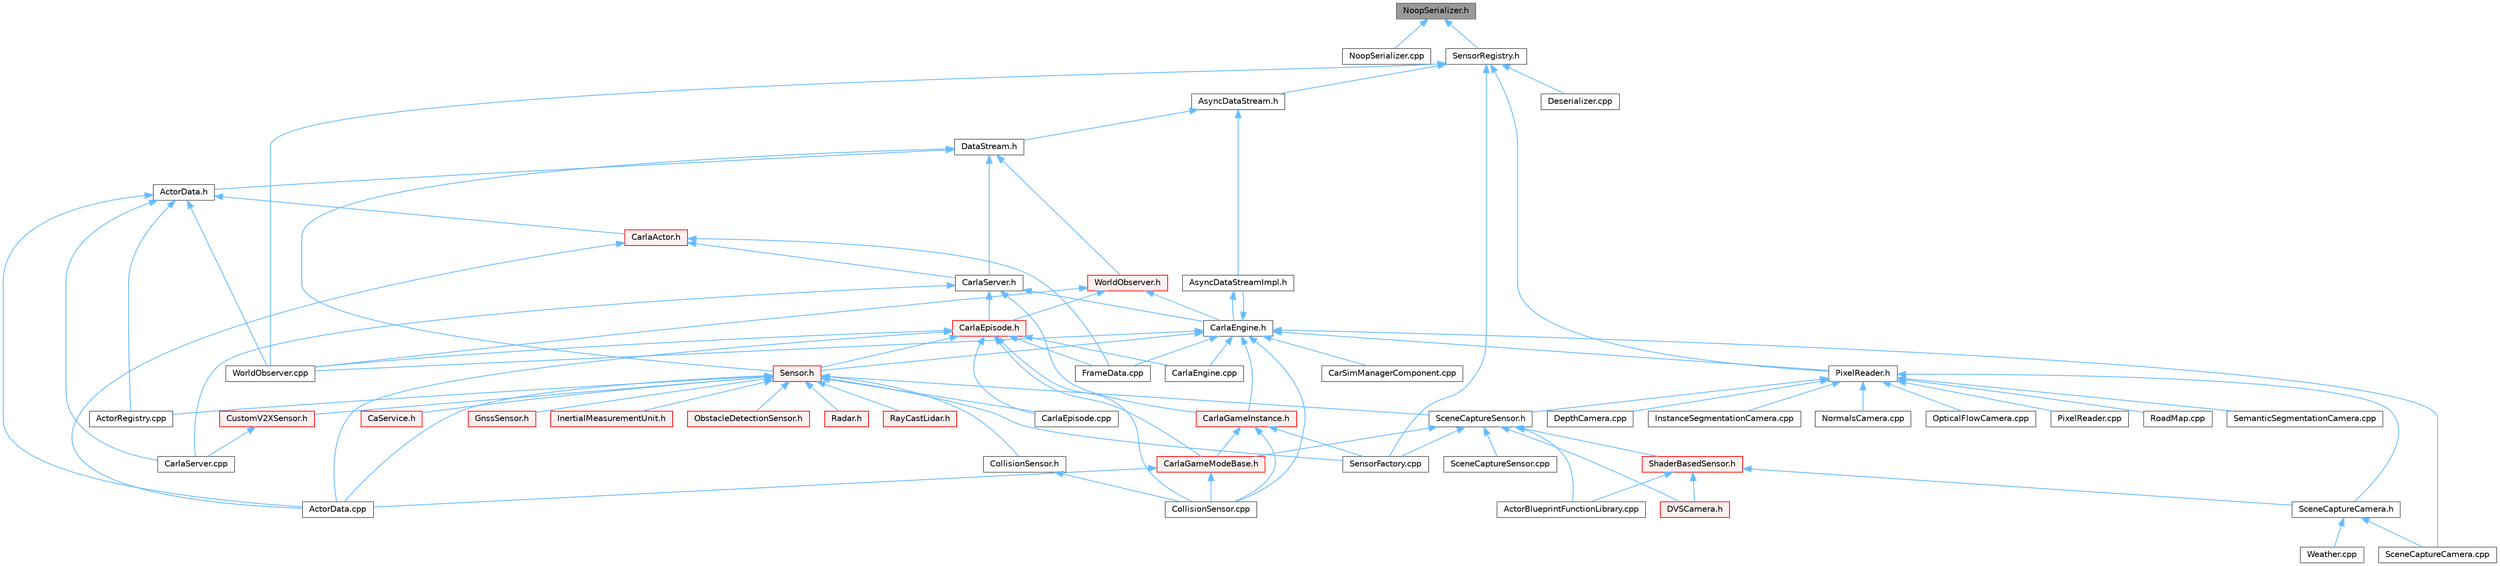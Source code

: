 digraph "NoopSerializer.h"
{
 // INTERACTIVE_SVG=YES
 // LATEX_PDF_SIZE
  bgcolor="transparent";
  edge [fontname=Helvetica,fontsize=10,labelfontname=Helvetica,labelfontsize=10];
  node [fontname=Helvetica,fontsize=10,shape=box,height=0.2,width=0.4];
  Node1 [id="Node000001",label="NoopSerializer.h",height=0.2,width=0.4,color="gray40", fillcolor="grey60", style="filled", fontcolor="black",tooltip=" "];
  Node1 -> Node2 [id="edge1_Node000001_Node000002",dir="back",color="steelblue1",style="solid",tooltip=" "];
  Node2 [id="Node000002",label="NoopSerializer.cpp",height=0.2,width=0.4,color="grey40", fillcolor="white", style="filled",URL="$db/d86/NoopSerializer_8cpp.html",tooltip=" "];
  Node1 -> Node3 [id="edge2_Node000001_Node000003",dir="back",color="steelblue1",style="solid",tooltip=" "];
  Node3 [id="Node000003",label="SensorRegistry.h",height=0.2,width=0.4,color="grey40", fillcolor="white", style="filled",URL="$d4/d03/SensorRegistry_8h.html",tooltip=" "];
  Node3 -> Node4 [id="edge3_Node000003_Node000004",dir="back",color="steelblue1",style="solid",tooltip=" "];
  Node4 [id="Node000004",label="AsyncDataStream.h",height=0.2,width=0.4,color="grey40", fillcolor="white", style="filled",URL="$d9/d4d/AsyncDataStream_8h.html",tooltip=" "];
  Node4 -> Node5 [id="edge4_Node000004_Node000005",dir="back",color="steelblue1",style="solid",tooltip=" "];
  Node5 [id="Node000005",label="AsyncDataStreamImpl.h",height=0.2,width=0.4,color="grey40", fillcolor="white", style="filled",URL="$d0/d17/AsyncDataStreamImpl_8h.html",tooltip=" "];
  Node5 -> Node6 [id="edge5_Node000005_Node000006",dir="back",color="steelblue1",style="solid",tooltip=" "];
  Node6 [id="Node000006",label="CarlaEngine.h",height=0.2,width=0.4,color="grey40", fillcolor="white", style="filled",URL="$d0/d11/CarlaEngine_8h.html",tooltip=" "];
  Node6 -> Node5 [id="edge6_Node000006_Node000005",dir="back",color="steelblue1",style="solid",tooltip=" "];
  Node6 -> Node7 [id="edge7_Node000006_Node000007",dir="back",color="steelblue1",style="solid",tooltip=" "];
  Node7 [id="Node000007",label="CarSimManagerComponent.cpp",height=0.2,width=0.4,color="grey40", fillcolor="white", style="filled",URL="$d2/d56/CarSimManagerComponent_8cpp.html",tooltip=" "];
  Node6 -> Node8 [id="edge8_Node000006_Node000008",dir="back",color="steelblue1",style="solid",tooltip=" "];
  Node8 [id="Node000008",label="CarlaEngine.cpp",height=0.2,width=0.4,color="grey40", fillcolor="white", style="filled",URL="$d6/da1/CarlaEngine_8cpp.html",tooltip=" "];
  Node6 -> Node9 [id="edge9_Node000006_Node000009",dir="back",color="steelblue1",style="solid",tooltip=" "];
  Node9 [id="Node000009",label="CarlaGameInstance.h",height=0.2,width=0.4,color="red", fillcolor="#FFF0F0", style="filled",URL="$d2/dba/CarlaGameInstance_8h.html",tooltip=" "];
  Node9 -> Node11 [id="edge10_Node000009_Node000011",dir="back",color="steelblue1",style="solid",tooltip=" "];
  Node11 [id="Node000011",label="CarlaGameModeBase.h",height=0.2,width=0.4,color="red", fillcolor="#FFF0F0", style="filled",URL="$d3/d49/CarlaGameModeBase_8h.html",tooltip=" "];
  Node11 -> Node12 [id="edge11_Node000011_Node000012",dir="back",color="steelblue1",style="solid",tooltip=" "];
  Node12 [id="Node000012",label="ActorData.cpp",height=0.2,width=0.4,color="grey40", fillcolor="white", style="filled",URL="$da/d7f/ActorData_8cpp.html",tooltip=" "];
  Node11 -> Node43 [id="edge12_Node000011_Node000043",dir="back",color="steelblue1",style="solid",tooltip=" "];
  Node43 [id="Node000043",label="CollisionSensor.cpp",height=0.2,width=0.4,color="grey40", fillcolor="white", style="filled",URL="$da/df0/CollisionSensor_8cpp.html",tooltip=" "];
  Node9 -> Node43 [id="edge13_Node000009_Node000043",dir="back",color="steelblue1",style="solid",tooltip=" "];
  Node9 -> Node33 [id="edge14_Node000009_Node000033",dir="back",color="steelblue1",style="solid",tooltip=" "];
  Node33 [id="Node000033",label="SensorFactory.cpp",height=0.2,width=0.4,color="grey40", fillcolor="white", style="filled",URL="$d0/dde/SensorFactory_8cpp.html",tooltip=" "];
  Node6 -> Node43 [id="edge15_Node000006_Node000043",dir="back",color="steelblue1",style="solid",tooltip=" "];
  Node6 -> Node25 [id="edge16_Node000006_Node000025",dir="back",color="steelblue1",style="solid",tooltip=" "];
  Node25 [id="Node000025",label="FrameData.cpp",height=0.2,width=0.4,color="grey40", fillcolor="white", style="filled",URL="$df/d8a/FrameData_8cpp.html",tooltip=" "];
  Node6 -> Node47 [id="edge17_Node000006_Node000047",dir="back",color="steelblue1",style="solid",tooltip=" "];
  Node47 [id="Node000047",label="PixelReader.h",height=0.2,width=0.4,color="grey40", fillcolor="white", style="filled",URL="$df/d2e/PixelReader_8h.html",tooltip=" "];
  Node47 -> Node48 [id="edge18_Node000047_Node000048",dir="back",color="steelblue1",style="solid",tooltip=" "];
  Node48 [id="Node000048",label="DepthCamera.cpp",height=0.2,width=0.4,color="grey40", fillcolor="white", style="filled",URL="$d7/d0e/DepthCamera_8cpp.html",tooltip=" "];
  Node47 -> Node49 [id="edge19_Node000047_Node000049",dir="back",color="steelblue1",style="solid",tooltip=" "];
  Node49 [id="Node000049",label="InstanceSegmentationCamera.cpp",height=0.2,width=0.4,color="grey40", fillcolor="white", style="filled",URL="$d6/dcd/InstanceSegmentationCamera_8cpp.html",tooltip=" "];
  Node47 -> Node50 [id="edge20_Node000047_Node000050",dir="back",color="steelblue1",style="solid",tooltip=" "];
  Node50 [id="Node000050",label="NormalsCamera.cpp",height=0.2,width=0.4,color="grey40", fillcolor="white", style="filled",URL="$d6/d81/NormalsCamera_8cpp.html",tooltip=" "];
  Node47 -> Node51 [id="edge21_Node000047_Node000051",dir="back",color="steelblue1",style="solid",tooltip=" "];
  Node51 [id="Node000051",label="OpticalFlowCamera.cpp",height=0.2,width=0.4,color="grey40", fillcolor="white", style="filled",URL="$d0/d58/OpticalFlowCamera_8cpp.html",tooltip=" "];
  Node47 -> Node52 [id="edge22_Node000047_Node000052",dir="back",color="steelblue1",style="solid",tooltip=" "];
  Node52 [id="Node000052",label="PixelReader.cpp",height=0.2,width=0.4,color="grey40", fillcolor="white", style="filled",URL="$dc/db0/PixelReader_8cpp.html",tooltip=" "];
  Node47 -> Node53 [id="edge23_Node000047_Node000053",dir="back",color="steelblue1",style="solid",tooltip=" "];
  Node53 [id="Node000053",label="RoadMap.cpp",height=0.2,width=0.4,color="grey40", fillcolor="white", style="filled",URL="$d2/de5/RoadMap_8cpp.html",tooltip=" "];
  Node47 -> Node54 [id="edge24_Node000047_Node000054",dir="back",color="steelblue1",style="solid",tooltip=" "];
  Node54 [id="Node000054",label="SceneCaptureCamera.h",height=0.2,width=0.4,color="grey40", fillcolor="white", style="filled",URL="$dc/d56/SceneCaptureCamera_8h.html",tooltip=" "];
  Node54 -> Node55 [id="edge25_Node000054_Node000055",dir="back",color="steelblue1",style="solid",tooltip=" "];
  Node55 [id="Node000055",label="SceneCaptureCamera.cpp",height=0.2,width=0.4,color="grey40", fillcolor="white", style="filled",URL="$d1/dec/SceneCaptureCamera_8cpp.html",tooltip=" "];
  Node54 -> Node56 [id="edge26_Node000054_Node000056",dir="back",color="steelblue1",style="solid",tooltip=" "];
  Node56 [id="Node000056",label="Weather.cpp",height=0.2,width=0.4,color="grey40", fillcolor="white", style="filled",URL="$d2/d0f/Weather_8cpp.html",tooltip=" "];
  Node47 -> Node57 [id="edge27_Node000047_Node000057",dir="back",color="steelblue1",style="solid",tooltip=" "];
  Node57 [id="Node000057",label="SceneCaptureSensor.h",height=0.2,width=0.4,color="grey40", fillcolor="white", style="filled",URL="$d8/d95/SceneCaptureSensor_8h.html",tooltip=" "];
  Node57 -> Node58 [id="edge28_Node000057_Node000058",dir="back",color="steelblue1",style="solid",tooltip=" "];
  Node58 [id="Node000058",label="ActorBlueprintFunctionLibrary.cpp",height=0.2,width=0.4,color="grey40", fillcolor="white", style="filled",URL="$dd/d08/ActorBlueprintFunctionLibrary_8cpp.html",tooltip=" "];
  Node57 -> Node11 [id="edge29_Node000057_Node000011",dir="back",color="steelblue1",style="solid",tooltip=" "];
  Node57 -> Node59 [id="edge30_Node000057_Node000059",dir="back",color="steelblue1",style="solid",tooltip=" "];
  Node59 [id="Node000059",label="DVSCamera.h",height=0.2,width=0.4,color="red", fillcolor="#FFF0F0", style="filled",URL="$d6/db9/DVSCamera_8h.html",tooltip=" "];
  Node57 -> Node31 [id="edge31_Node000057_Node000031",dir="back",color="steelblue1",style="solid",tooltip=" "];
  Node31 [id="Node000031",label="SceneCaptureSensor.cpp",height=0.2,width=0.4,color="grey40", fillcolor="white", style="filled",URL="$db/d2d/SceneCaptureSensor_8cpp.html",tooltip=" "];
  Node57 -> Node33 [id="edge32_Node000057_Node000033",dir="back",color="steelblue1",style="solid",tooltip=" "];
  Node57 -> Node61 [id="edge33_Node000057_Node000061",dir="back",color="steelblue1",style="solid",tooltip=" "];
  Node61 [id="Node000061",label="ShaderBasedSensor.h",height=0.2,width=0.4,color="red", fillcolor="#FFF0F0", style="filled",URL="$da/d69/ShaderBasedSensor_8h.html",tooltip=" "];
  Node61 -> Node58 [id="edge34_Node000061_Node000058",dir="back",color="steelblue1",style="solid",tooltip=" "];
  Node61 -> Node59 [id="edge35_Node000061_Node000059",dir="back",color="steelblue1",style="solid",tooltip=" "];
  Node61 -> Node54 [id="edge36_Node000061_Node000054",dir="back",color="steelblue1",style="solid",tooltip=" "];
  Node47 -> Node71 [id="edge37_Node000047_Node000071",dir="back",color="steelblue1",style="solid",tooltip=" "];
  Node71 [id="Node000071",label="SemanticSegmentationCamera.cpp",height=0.2,width=0.4,color="grey40", fillcolor="white", style="filled",URL="$d9/d38/SemanticSegmentationCamera_8cpp.html",tooltip=" "];
  Node6 -> Node55 [id="edge38_Node000006_Node000055",dir="back",color="steelblue1",style="solid",tooltip=" "];
  Node6 -> Node73 [id="edge39_Node000006_Node000073",dir="back",color="steelblue1",style="solid",tooltip=" "];
  Node73 [id="Node000073",label="Sensor.h",height=0.2,width=0.4,color="red", fillcolor="#FFF0F0", style="filled",URL="$d7/d7d/Unreal_2CarlaUE4_2Plugins_2Carla_2Source_2Carla_2Sensor_2Sensor_8h.html",tooltip=" "];
  Node73 -> Node12 [id="edge40_Node000073_Node000012",dir="back",color="steelblue1",style="solid",tooltip=" "];
  Node73 -> Node74 [id="edge41_Node000073_Node000074",dir="back",color="steelblue1",style="solid",tooltip=" "];
  Node74 [id="Node000074",label="ActorRegistry.cpp",height=0.2,width=0.4,color="grey40", fillcolor="white", style="filled",URL="$d3/df3/ActorRegistry_8cpp.html",tooltip=" "];
  Node73 -> Node75 [id="edge42_Node000073_Node000075",dir="back",color="steelblue1",style="solid",tooltip=" "];
  Node75 [id="Node000075",label="CaService.h",height=0.2,width=0.4,color="red", fillcolor="#FFF0F0", style="filled",URL="$df/dd8/CaService_8h.html",tooltip=" "];
  Node73 -> Node17 [id="edge43_Node000073_Node000017",dir="back",color="steelblue1",style="solid",tooltip=" "];
  Node17 [id="Node000017",label="CarlaEpisode.cpp",height=0.2,width=0.4,color="grey40", fillcolor="white", style="filled",URL="$d6/dd9/CarlaEpisode_8cpp.html",tooltip=" "];
  Node73 -> Node92 [id="edge44_Node000073_Node000092",dir="back",color="steelblue1",style="solid",tooltip=" "];
  Node92 [id="Node000092",label="CollisionSensor.h",height=0.2,width=0.4,color="grey40", fillcolor="white", style="filled",URL="$d3/dd6/CollisionSensor_8h.html",tooltip=" "];
  Node92 -> Node43 [id="edge45_Node000092_Node000043",dir="back",color="steelblue1",style="solid",tooltip=" "];
  Node73 -> Node93 [id="edge46_Node000073_Node000093",dir="back",color="steelblue1",style="solid",tooltip=" "];
  Node93 [id="Node000093",label="CustomV2XSensor.h",height=0.2,width=0.4,color="red", fillcolor="#FFF0F0", style="filled",URL="$df/d4b/CustomV2XSensor_8h.html",tooltip=" "];
  Node93 -> Node20 [id="edge47_Node000093_Node000020",dir="back",color="steelblue1",style="solid",tooltip=" "];
  Node20 [id="Node000020",label="CarlaServer.cpp",height=0.2,width=0.4,color="grey40", fillcolor="white", style="filled",URL="$db/d6c/CarlaServer_8cpp.html",tooltip=" "];
  Node73 -> Node94 [id="edge48_Node000073_Node000094",dir="back",color="steelblue1",style="solid",tooltip=" "];
  Node94 [id="Node000094",label="GnssSensor.h",height=0.2,width=0.4,color="red", fillcolor="#FFF0F0", style="filled",URL="$d9/d73/GnssSensor_8h.html",tooltip=" "];
  Node73 -> Node95 [id="edge49_Node000073_Node000095",dir="back",color="steelblue1",style="solid",tooltip=" "];
  Node95 [id="Node000095",label="InertialMeasurementUnit.h",height=0.2,width=0.4,color="red", fillcolor="#FFF0F0", style="filled",URL="$d7/dfa/InertialMeasurementUnit_8h.html",tooltip=" "];
  Node73 -> Node96 [id="edge50_Node000073_Node000096",dir="back",color="steelblue1",style="solid",tooltip=" "];
  Node96 [id="Node000096",label="ObstacleDetectionSensor.h",height=0.2,width=0.4,color="red", fillcolor="#FFF0F0", style="filled",URL="$d7/d55/ObstacleDetectionSensor_8h.html",tooltip=" "];
  Node73 -> Node97 [id="edge51_Node000073_Node000097",dir="back",color="steelblue1",style="solid",tooltip=" "];
  Node97 [id="Node000097",label="Radar.h",height=0.2,width=0.4,color="red", fillcolor="#FFF0F0", style="filled",URL="$d6/de9/Radar_8h.html",tooltip=" "];
  Node73 -> Node87 [id="edge52_Node000073_Node000087",dir="back",color="steelblue1",style="solid",tooltip=" "];
  Node87 [id="Node000087",label="RayCastLidar.h",height=0.2,width=0.4,color="red", fillcolor="#FFF0F0", style="filled",URL="$d1/d53/RayCastLidar_8h.html",tooltip=" "];
  Node73 -> Node57 [id="edge53_Node000073_Node000057",dir="back",color="steelblue1",style="solid",tooltip=" "];
  Node73 -> Node33 [id="edge54_Node000073_Node000033",dir="back",color="steelblue1",style="solid",tooltip=" "];
  Node6 -> Node99 [id="edge55_Node000006_Node000099",dir="back",color="steelblue1",style="solid",tooltip=" "];
  Node99 [id="Node000099",label="WorldObserver.cpp",height=0.2,width=0.4,color="grey40", fillcolor="white", style="filled",URL="$d9/de7/WorldObserver_8cpp.html",tooltip=" "];
  Node4 -> Node100 [id="edge56_Node000004_Node000100",dir="back",color="steelblue1",style="solid",tooltip=" "];
  Node100 [id="Node000100",label="DataStream.h",height=0.2,width=0.4,color="grey40", fillcolor="white", style="filled",URL="$da/dd9/DataStream_8h.html",tooltip=" "];
  Node100 -> Node101 [id="edge57_Node000100_Node000101",dir="back",color="steelblue1",style="solid",tooltip=" "];
  Node101 [id="Node000101",label="ActorData.h",height=0.2,width=0.4,color="grey40", fillcolor="white", style="filled",URL="$de/d7d/ActorData_8h.html",tooltip=" "];
  Node101 -> Node12 [id="edge58_Node000101_Node000012",dir="back",color="steelblue1",style="solid",tooltip=" "];
  Node101 -> Node74 [id="edge59_Node000101_Node000074",dir="back",color="steelblue1",style="solid",tooltip=" "];
  Node101 -> Node102 [id="edge60_Node000101_Node000102",dir="back",color="steelblue1",style="solid",tooltip=" "];
  Node102 [id="Node000102",label="CarlaActor.h",height=0.2,width=0.4,color="red", fillcolor="#FFF0F0", style="filled",URL="$de/d36/CarlaActor_8h.html",tooltip=" "];
  Node102 -> Node12 [id="edge61_Node000102_Node000012",dir="back",color="steelblue1",style="solid",tooltip=" "];
  Node102 -> Node111 [id="edge62_Node000102_Node000111",dir="back",color="steelblue1",style="solid",tooltip=" "];
  Node111 [id="Node000111",label="CarlaServer.h",height=0.2,width=0.4,color="grey40", fillcolor="white", style="filled",URL="$d0/d35/CarlaServer_8h.html",tooltip=" "];
  Node111 -> Node6 [id="edge63_Node000111_Node000006",dir="back",color="steelblue1",style="solid",tooltip=" "];
  Node111 -> Node105 [id="edge64_Node000111_Node000105",dir="back",color="steelblue1",style="solid",tooltip=" "];
  Node105 [id="Node000105",label="CarlaEpisode.h",height=0.2,width=0.4,color="red", fillcolor="#FFF0F0", style="filled",URL="$de/db8/CarlaEpisode_8h.html",tooltip=" "];
  Node105 -> Node12 [id="edge65_Node000105_Node000012",dir="back",color="steelblue1",style="solid",tooltip=" "];
  Node105 -> Node8 [id="edge66_Node000105_Node000008",dir="back",color="steelblue1",style="solid",tooltip=" "];
  Node105 -> Node17 [id="edge67_Node000105_Node000017",dir="back",color="steelblue1",style="solid",tooltip=" "];
  Node105 -> Node11 [id="edge68_Node000105_Node000011",dir="back",color="steelblue1",style="solid",tooltip=" "];
  Node105 -> Node43 [id="edge69_Node000105_Node000043",dir="back",color="steelblue1",style="solid",tooltip=" "];
  Node105 -> Node25 [id="edge70_Node000105_Node000025",dir="back",color="steelblue1",style="solid",tooltip=" "];
  Node105 -> Node73 [id="edge71_Node000105_Node000073",dir="back",color="steelblue1",style="solid",tooltip=" "];
  Node105 -> Node99 [id="edge72_Node000105_Node000099",dir="back",color="steelblue1",style="solid",tooltip=" "];
  Node111 -> Node9 [id="edge73_Node000111_Node000009",dir="back",color="steelblue1",style="solid",tooltip=" "];
  Node111 -> Node20 [id="edge74_Node000111_Node000020",dir="back",color="steelblue1",style="solid",tooltip=" "];
  Node102 -> Node25 [id="edge75_Node000102_Node000025",dir="back",color="steelblue1",style="solid",tooltip=" "];
  Node101 -> Node20 [id="edge76_Node000101_Node000020",dir="back",color="steelblue1",style="solid",tooltip=" "];
  Node101 -> Node99 [id="edge77_Node000101_Node000099",dir="back",color="steelblue1",style="solid",tooltip=" "];
  Node100 -> Node111 [id="edge78_Node000100_Node000111",dir="back",color="steelblue1",style="solid",tooltip=" "];
  Node100 -> Node73 [id="edge79_Node000100_Node000073",dir="back",color="steelblue1",style="solid",tooltip=" "];
  Node100 -> Node122 [id="edge80_Node000100_Node000122",dir="back",color="steelblue1",style="solid",tooltip=" "];
  Node122 [id="Node000122",label="WorldObserver.h",height=0.2,width=0.4,color="red", fillcolor="#FFF0F0", style="filled",URL="$d8/deb/WorldObserver_8h.html",tooltip=" "];
  Node122 -> Node6 [id="edge81_Node000122_Node000006",dir="back",color="steelblue1",style="solid",tooltip=" "];
  Node122 -> Node105 [id="edge82_Node000122_Node000105",dir="back",color="steelblue1",style="solid",tooltip=" "];
  Node122 -> Node99 [id="edge83_Node000122_Node000099",dir="back",color="steelblue1",style="solid",tooltip=" "];
  Node3 -> Node123 [id="edge84_Node000003_Node000123",dir="back",color="steelblue1",style="solid",tooltip=" "];
  Node123 [id="Node000123",label="Deserializer.cpp",height=0.2,width=0.4,color="grey40", fillcolor="white", style="filled",URL="$d0/d1a/Deserializer_8cpp.html",tooltip=" "];
  Node3 -> Node47 [id="edge85_Node000003_Node000047",dir="back",color="steelblue1",style="solid",tooltip=" "];
  Node3 -> Node33 [id="edge86_Node000003_Node000033",dir="back",color="steelblue1",style="solid",tooltip=" "];
  Node3 -> Node99 [id="edge87_Node000003_Node000099",dir="back",color="steelblue1",style="solid",tooltip=" "];
}
